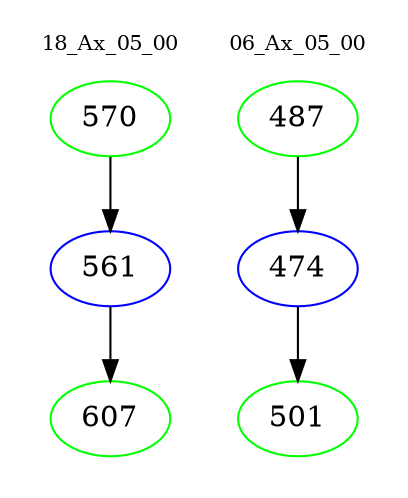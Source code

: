 digraph{
subgraph cluster_0 {
color = white
label = "18_Ax_05_00";
fontsize=10;
T0_570 [label="570", color="green"]
T0_570 -> T0_561 [color="black"]
T0_561 [label="561", color="blue"]
T0_561 -> T0_607 [color="black"]
T0_607 [label="607", color="green"]
}
subgraph cluster_1 {
color = white
label = "06_Ax_05_00";
fontsize=10;
T1_487 [label="487", color="green"]
T1_487 -> T1_474 [color="black"]
T1_474 [label="474", color="blue"]
T1_474 -> T1_501 [color="black"]
T1_501 [label="501", color="green"]
}
}
